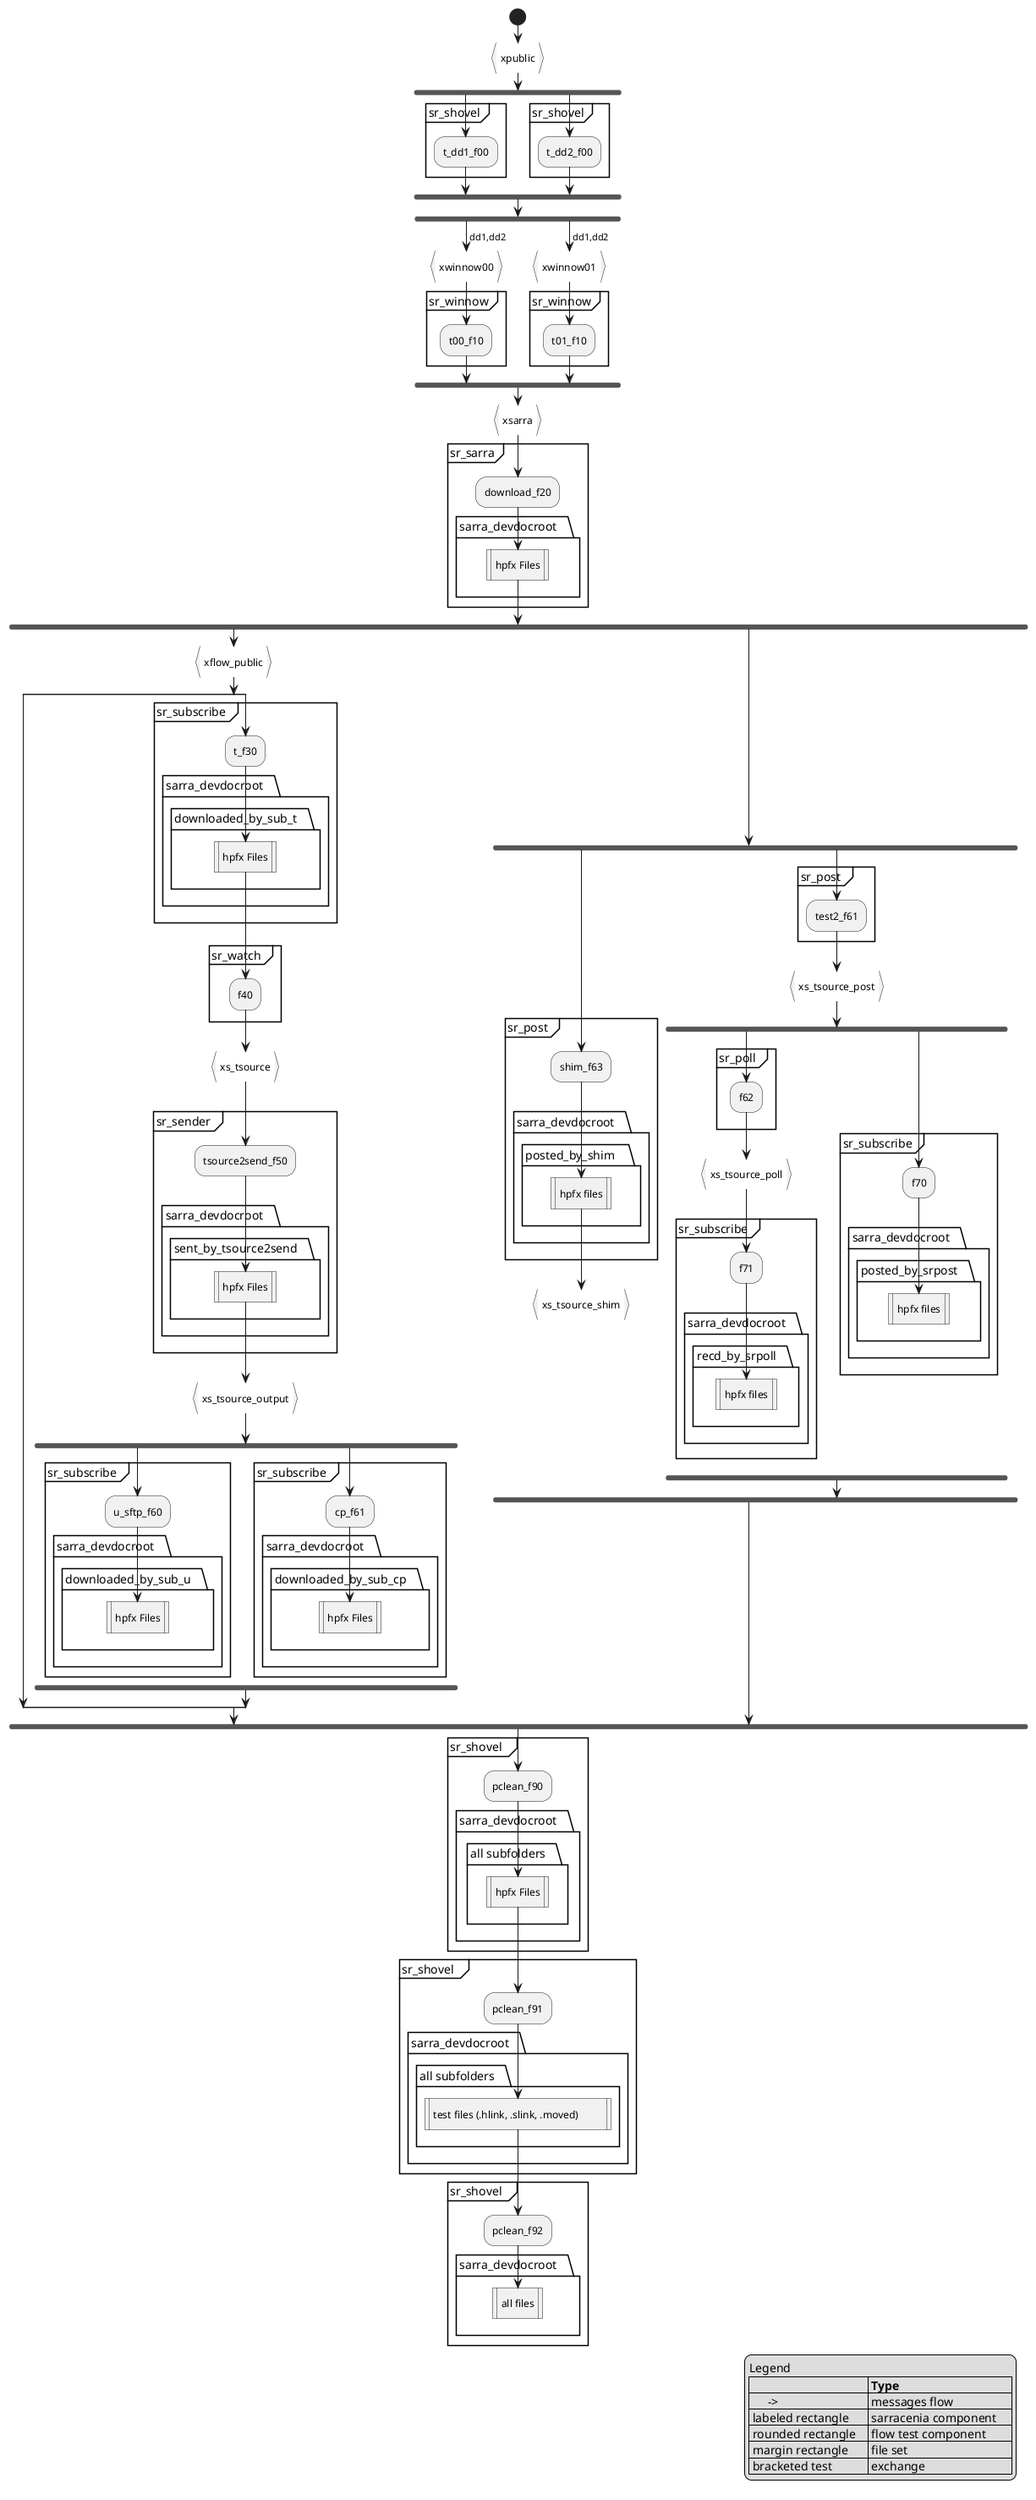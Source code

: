 @startuml
start
:xpublic}
fork
 partition "sr_shovel " {
  :t_dd1_f00;
 }
fork again
 partition "sr_shovel " {
  :t_dd2_f00;
 }
end fork

fork
 ->dd1,dd2;
 :xwinnow00}
 partition "sr_winnow " {
  :t00_f10;
 }
fork again
 ->dd1,dd2;
 :xwinnow01}
 partition "sr_winnow " {
  :t01_f10;
 }
end fork

:xsarra}
partition "sr_sarra " {
 :download_f20;
 package "sarra_devdocroot   " {
  :hpfx Files|
 }
}
fork
 :xflow_public}
 split
 split again
  partition "sr_subscribe  " {
   :t_f30;
   package "sarra_devdocroot   " {
    package "downloaded_by_sub_t   " {
     :hpfx Files|
    }
   }
  }
  partition "sr_watch  " {
   :f40;
  }
  :xs_tsource}
  partition "sr_sender  " {
   :tsource2send_f50;
   package "sarra_devdocroot   " {
    package "sent_by_tsource2send   " {
     :hpfx Files|
    }
   }
  }
  :xs_tsource_output}
  fork
   partition "sr_subscribe  " {
    :u_sftp_f60;
    package "sarra_devdocroot   " {
     package "downloaded_by_sub_u   " {
      :hpfx Files|
     }
    }
   }
  detach
  fork again
   partition "sr_subscribe  " {
    :cp_f61;
    package "sarra_devdocroot   " {
     package "downloaded_by_sub_cp   " {
      :hpfx Files|
     }
    }
   }
  detach
  end fork
 end split
fork again
 fork
  partition "sr_post  " {
   :shim_f63;
   package "sarra_devdocroot   " {
     package "posted_by_shim    "{
      :hpfx files|
     }
   }
  }
  :xs_tsource_shim}
  detach
 fork again
  partition "sr_post  " {
   :test2_f61;
  }
  :xs_tsource_post}

  fork
   partition "sr_poll  " {
    :f62;
   }
   :xs_tsource_poll}
  partition "sr_subscribe  " {
    :f71;
    package "sarra_devdocroot   " {
     package "recd_by_srpoll   " {
      :hpfx files|
     }
    }
   }
   detach
  fork again
   partition "sr_subscribe  " {
    :f70;
    package "sarra_devdocroot   " {
     package "posted_by_srpost   " {
      :hpfx files|
     }
    }
   }
   detach
  end fork
 end fork
end fork

partition "sr_shovel   " {
 :pclean_f90;
 package "sarra_devdocroot   " {
  package "all subfolders   " {
   :hpfx Files|
  }
 }
}

partition "sr_shovel   " {
 :pclean_f91;
 package "sarra_devdocroot   " {
  package "all subfolders   " {
   :test files (.hlink, .slink, .moved)         |
  }
 }
}

partition "sr_shovel   " {
 :pclean_f92;
 package "sarra_devdocroot   " {
   :all files|
 }
}

legend right
Legend
|= |= Type |
|      ->              | messages flow            |
| labeled rectangle    | sarracenia component     |
| rounded rectangle    | flow test component      |
| margin rectangle     | file set                 |
| bracketed test       | exchange                 |
endlegend

@enduml